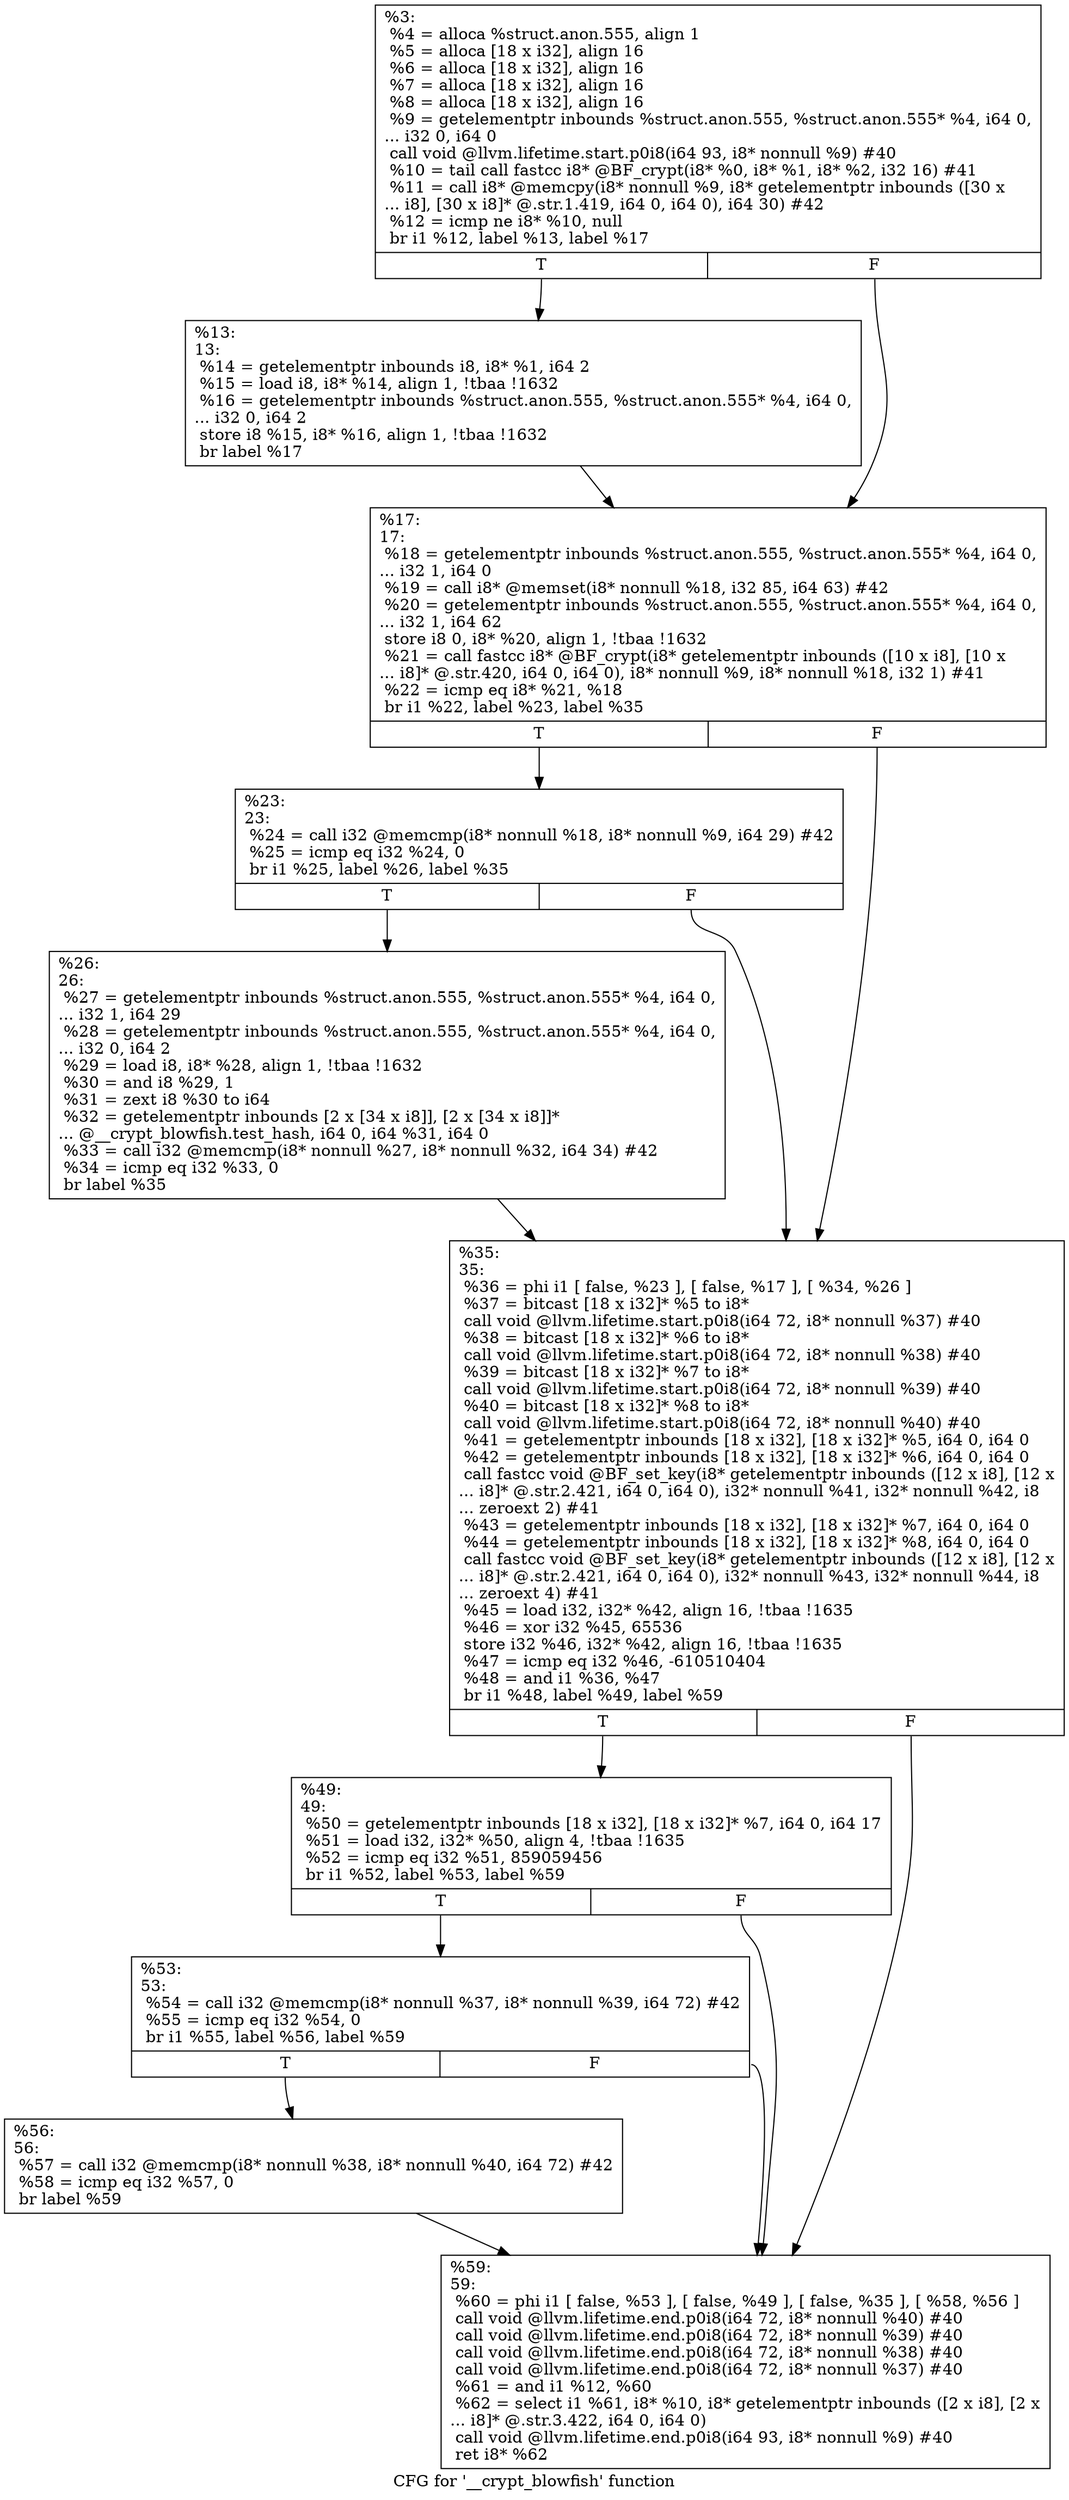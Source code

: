 digraph "CFG for '__crypt_blowfish' function" {
	label="CFG for '__crypt_blowfish' function";

	Node0x1d1d670 [shape=record,label="{%3:\l  %4 = alloca %struct.anon.555, align 1\l  %5 = alloca [18 x i32], align 16\l  %6 = alloca [18 x i32], align 16\l  %7 = alloca [18 x i32], align 16\l  %8 = alloca [18 x i32], align 16\l  %9 = getelementptr inbounds %struct.anon.555, %struct.anon.555* %4, i64 0,\l... i32 0, i64 0\l  call void @llvm.lifetime.start.p0i8(i64 93, i8* nonnull %9) #40\l  %10 = tail call fastcc i8* @BF_crypt(i8* %0, i8* %1, i8* %2, i32 16) #41\l  %11 = call i8* @memcpy(i8* nonnull %9, i8* getelementptr inbounds ([30 x\l... i8], [30 x i8]* @.str.1.419, i64 0, i64 0), i64 30) #42\l  %12 = icmp ne i8* %10, null\l  br i1 %12, label %13, label %17\l|{<s0>T|<s1>F}}"];
	Node0x1d1d670:s0 -> Node0x1d1d720;
	Node0x1d1d670:s1 -> Node0x1d1dc10;
	Node0x1d1d720 [shape=record,label="{%13:\l13:                                               \l  %14 = getelementptr inbounds i8, i8* %1, i64 2\l  %15 = load i8, i8* %14, align 1, !tbaa !1632\l  %16 = getelementptr inbounds %struct.anon.555, %struct.anon.555* %4, i64 0,\l... i32 0, i64 2\l  store i8 %15, i8* %16, align 1, !tbaa !1632\l  br label %17\l}"];
	Node0x1d1d720 -> Node0x1d1dc10;
	Node0x1d1dc10 [shape=record,label="{%17:\l17:                                               \l  %18 = getelementptr inbounds %struct.anon.555, %struct.anon.555* %4, i64 0,\l... i32 1, i64 0\l  %19 = call i8* @memset(i8* nonnull %18, i32 85, i64 63) #42\l  %20 = getelementptr inbounds %struct.anon.555, %struct.anon.555* %4, i64 0,\l... i32 1, i64 62\l  store i8 0, i8* %20, align 1, !tbaa !1632\l  %21 = call fastcc i8* @BF_crypt(i8* getelementptr inbounds ([10 x i8], [10 x\l... i8]* @.str.420, i64 0, i64 0), i8* nonnull %9, i8* nonnull %18, i32 1) #41\l  %22 = icmp eq i8* %21, %18\l  br i1 %22, label %23, label %35\l|{<s0>T|<s1>F}}"];
	Node0x1d1dc10:s0 -> Node0x1d1dc60;
	Node0x1d1dc10:s1 -> Node0x1d1dd00;
	Node0x1d1dc60 [shape=record,label="{%23:\l23:                                               \l  %24 = call i32 @memcmp(i8* nonnull %18, i8* nonnull %9, i64 29) #42\l  %25 = icmp eq i32 %24, 0\l  br i1 %25, label %26, label %35\l|{<s0>T|<s1>F}}"];
	Node0x1d1dc60:s0 -> Node0x1d1dcb0;
	Node0x1d1dc60:s1 -> Node0x1d1dd00;
	Node0x1d1dcb0 [shape=record,label="{%26:\l26:                                               \l  %27 = getelementptr inbounds %struct.anon.555, %struct.anon.555* %4, i64 0,\l... i32 1, i64 29\l  %28 = getelementptr inbounds %struct.anon.555, %struct.anon.555* %4, i64 0,\l... i32 0, i64 2\l  %29 = load i8, i8* %28, align 1, !tbaa !1632\l  %30 = and i8 %29, 1\l  %31 = zext i8 %30 to i64\l  %32 = getelementptr inbounds [2 x [34 x i8]], [2 x [34 x i8]]*\l... @__crypt_blowfish.test_hash, i64 0, i64 %31, i64 0\l  %33 = call i32 @memcmp(i8* nonnull %27, i8* nonnull %32, i64 34) #42\l  %34 = icmp eq i32 %33, 0\l  br label %35\l}"];
	Node0x1d1dcb0 -> Node0x1d1dd00;
	Node0x1d1dd00 [shape=record,label="{%35:\l35:                                               \l  %36 = phi i1 [ false, %23 ], [ false, %17 ], [ %34, %26 ]\l  %37 = bitcast [18 x i32]* %5 to i8*\l  call void @llvm.lifetime.start.p0i8(i64 72, i8* nonnull %37) #40\l  %38 = bitcast [18 x i32]* %6 to i8*\l  call void @llvm.lifetime.start.p0i8(i64 72, i8* nonnull %38) #40\l  %39 = bitcast [18 x i32]* %7 to i8*\l  call void @llvm.lifetime.start.p0i8(i64 72, i8* nonnull %39) #40\l  %40 = bitcast [18 x i32]* %8 to i8*\l  call void @llvm.lifetime.start.p0i8(i64 72, i8* nonnull %40) #40\l  %41 = getelementptr inbounds [18 x i32], [18 x i32]* %5, i64 0, i64 0\l  %42 = getelementptr inbounds [18 x i32], [18 x i32]* %6, i64 0, i64 0\l  call fastcc void @BF_set_key(i8* getelementptr inbounds ([12 x i8], [12 x\l... i8]* @.str.2.421, i64 0, i64 0), i32* nonnull %41, i32* nonnull %42, i8\l... zeroext 2) #41\l  %43 = getelementptr inbounds [18 x i32], [18 x i32]* %7, i64 0, i64 0\l  %44 = getelementptr inbounds [18 x i32], [18 x i32]* %8, i64 0, i64 0\l  call fastcc void @BF_set_key(i8* getelementptr inbounds ([12 x i8], [12 x\l... i8]* @.str.2.421, i64 0, i64 0), i32* nonnull %43, i32* nonnull %44, i8\l... zeroext 4) #41\l  %45 = load i32, i32* %42, align 16, !tbaa !1635\l  %46 = xor i32 %45, 65536\l  store i32 %46, i32* %42, align 16, !tbaa !1635\l  %47 = icmp eq i32 %46, -610510404\l  %48 = and i1 %36, %47\l  br i1 %48, label %49, label %59\l|{<s0>T|<s1>F}}"];
	Node0x1d1dd00:s0 -> Node0x1d1dd50;
	Node0x1d1dd00:s1 -> Node0x1d1de40;
	Node0x1d1dd50 [shape=record,label="{%49:\l49:                                               \l  %50 = getelementptr inbounds [18 x i32], [18 x i32]* %7, i64 0, i64 17\l  %51 = load i32, i32* %50, align 4, !tbaa !1635\l  %52 = icmp eq i32 %51, 859059456\l  br i1 %52, label %53, label %59\l|{<s0>T|<s1>F}}"];
	Node0x1d1dd50:s0 -> Node0x1d1dda0;
	Node0x1d1dd50:s1 -> Node0x1d1de40;
	Node0x1d1dda0 [shape=record,label="{%53:\l53:                                               \l  %54 = call i32 @memcmp(i8* nonnull %37, i8* nonnull %39, i64 72) #42\l  %55 = icmp eq i32 %54, 0\l  br i1 %55, label %56, label %59\l|{<s0>T|<s1>F}}"];
	Node0x1d1dda0:s0 -> Node0x1d1ddf0;
	Node0x1d1dda0:s1 -> Node0x1d1de40;
	Node0x1d1ddf0 [shape=record,label="{%56:\l56:                                               \l  %57 = call i32 @memcmp(i8* nonnull %38, i8* nonnull %40, i64 72) #42\l  %58 = icmp eq i32 %57, 0\l  br label %59\l}"];
	Node0x1d1ddf0 -> Node0x1d1de40;
	Node0x1d1de40 [shape=record,label="{%59:\l59:                                               \l  %60 = phi i1 [ false, %53 ], [ false, %49 ], [ false, %35 ], [ %58, %56 ]\l  call void @llvm.lifetime.end.p0i8(i64 72, i8* nonnull %40) #40\l  call void @llvm.lifetime.end.p0i8(i64 72, i8* nonnull %39) #40\l  call void @llvm.lifetime.end.p0i8(i64 72, i8* nonnull %38) #40\l  call void @llvm.lifetime.end.p0i8(i64 72, i8* nonnull %37) #40\l  %61 = and i1 %12, %60\l  %62 = select i1 %61, i8* %10, i8* getelementptr inbounds ([2 x i8], [2 x\l... i8]* @.str.3.422, i64 0, i64 0)\l  call void @llvm.lifetime.end.p0i8(i64 93, i8* nonnull %9) #40\l  ret i8* %62\l}"];
}
